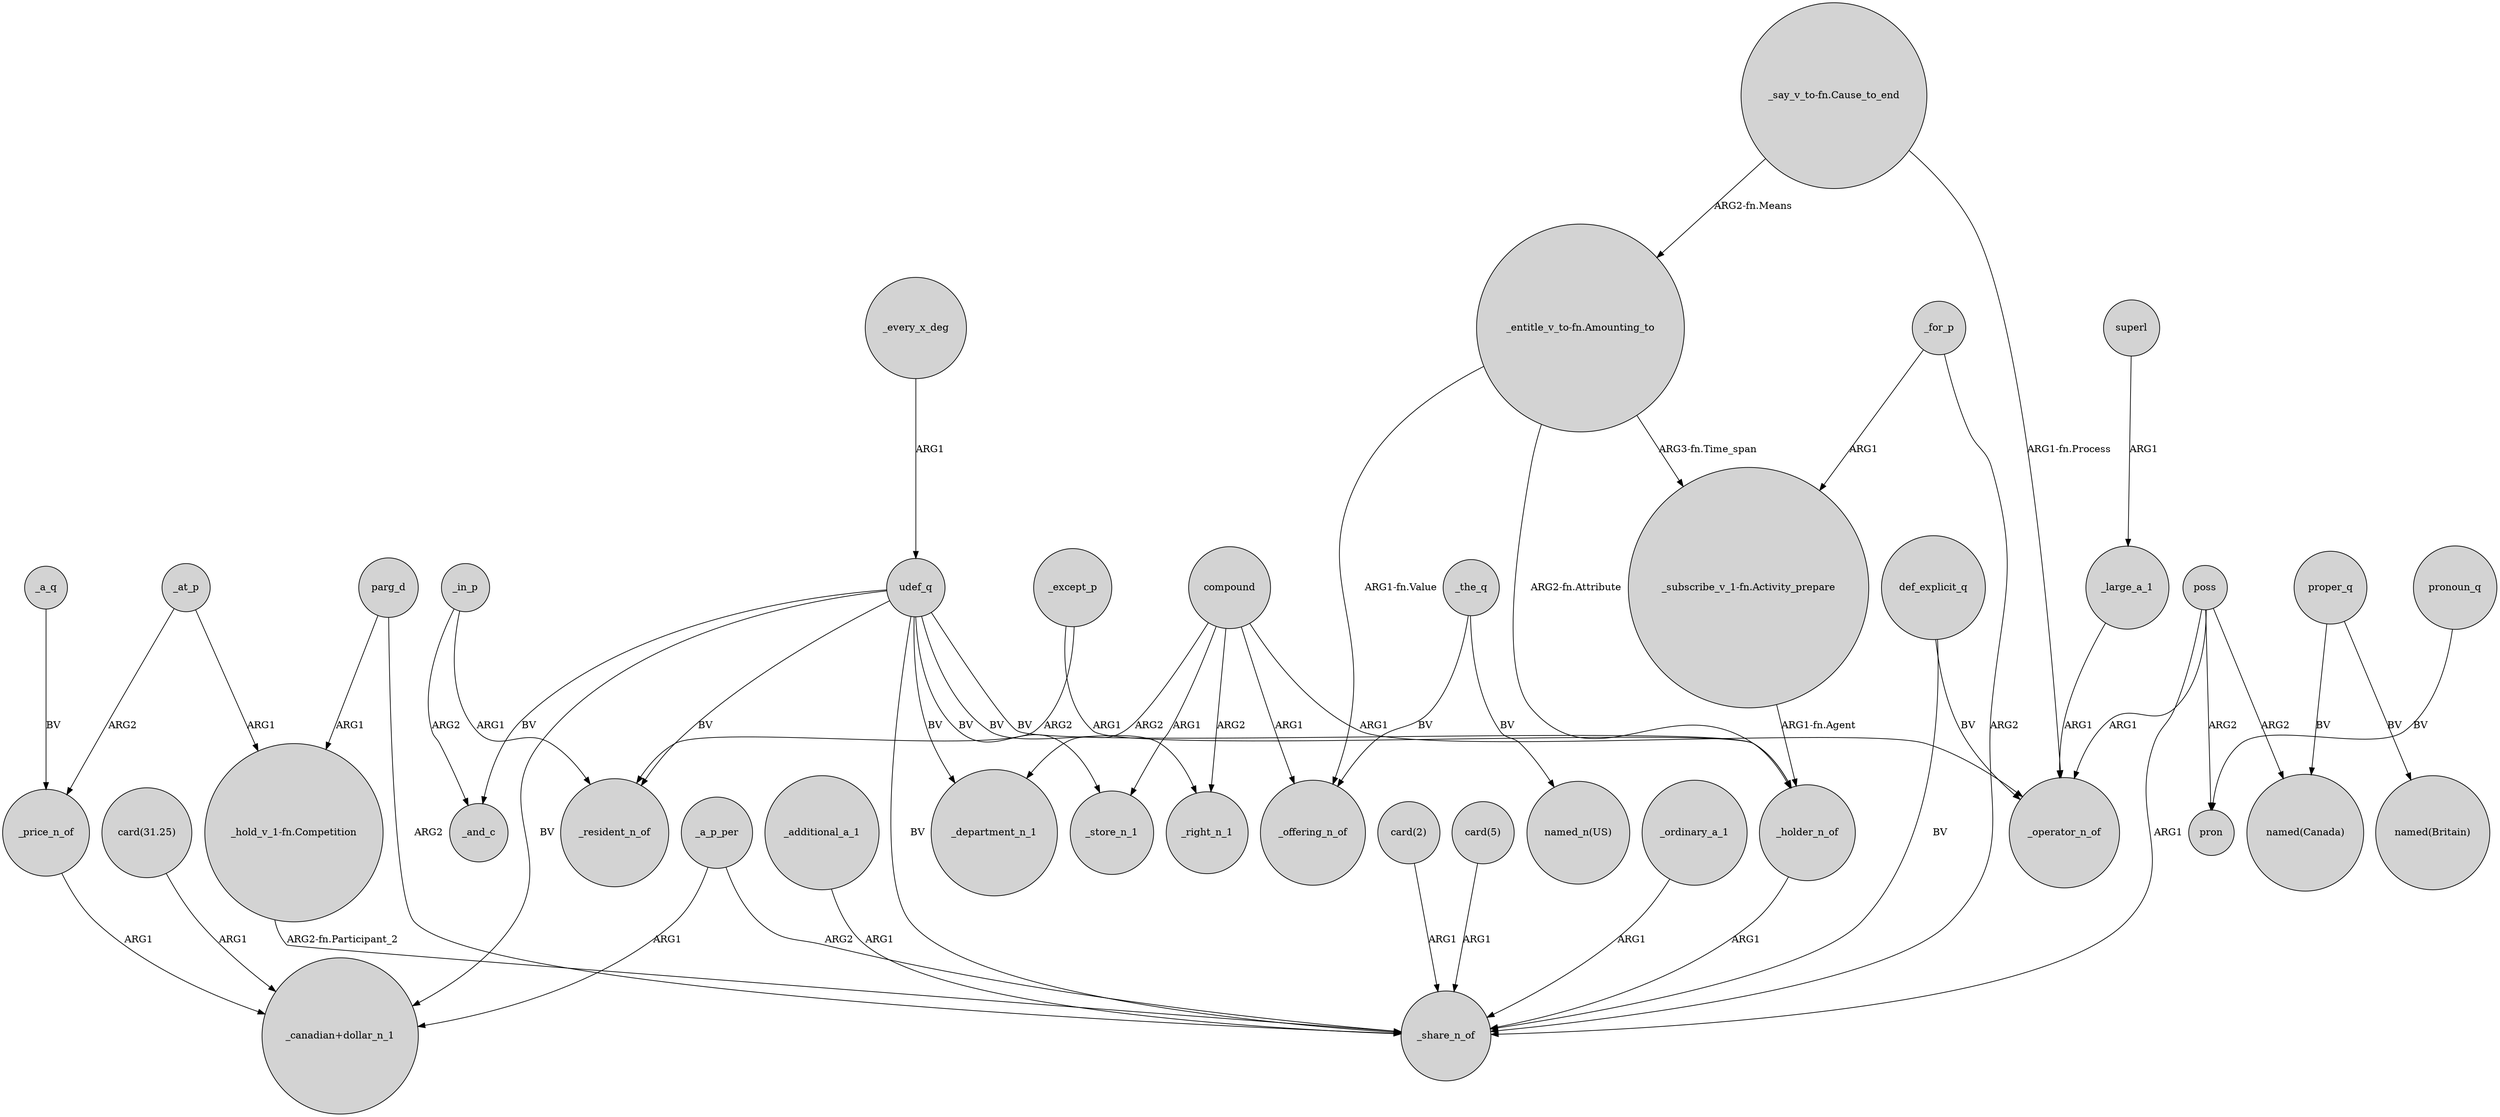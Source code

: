 digraph {
	node [shape=circle style=filled]
	udef_q -> _resident_n_of [label=BV]
	"_hold_v_1-fn.Competition" -> _share_n_of [label="ARG2-fn.Participant_2"]
	parg_d -> "_hold_v_1-fn.Competition" [label=ARG1]
	"card(31.25)" -> "_canadian+dollar_n_1" [label=ARG1]
	_in_p -> _and_c [label=ARG2]
	_for_p -> _share_n_of [label=ARG2]
	_the_q -> "named_n(US)" [label=BV]
	_except_p -> _holder_n_of [label=ARG1]
	_at_p -> "_hold_v_1-fn.Competition" [label=ARG1]
	compound -> _offering_n_of [label=ARG1]
	def_explicit_q -> _share_n_of [label=BV]
	_large_a_1 -> _operator_n_of [label=ARG1]
	udef_q -> _right_n_1 [label=BV]
	udef_q -> _and_c [label=BV]
	udef_q -> _department_n_1 [label=BV]
	"_say_v_to-fn.Cause_to_end" -> "_entitle_v_to-fn.Amounting_to" [label="ARG2-fn.Means"]
	"_entitle_v_to-fn.Amounting_to" -> _holder_n_of [label="ARG2-fn.Attribute"]
	compound -> _right_n_1 [label=ARG2]
	"_subscribe_v_1-fn.Activity_prepare" -> _holder_n_of [label="ARG1-fn.Agent"]
	_in_p -> _resident_n_of [label=ARG1]
	udef_q -> "_canadian+dollar_n_1" [label=BV]
	"_say_v_to-fn.Cause_to_end" -> _operator_n_of [label="ARG1-fn.Process"]
	pronoun_q -> pron [label=BV]
	"_entitle_v_to-fn.Amounting_to" -> "_subscribe_v_1-fn.Activity_prepare" [label="ARG3-fn.Time_span"]
	poss -> pron [label=ARG2]
	udef_q -> _store_n_1 [label=BV]
	_a_p_per -> _share_n_of [label=ARG2]
	udef_q -> _holder_n_of [label=BV]
	proper_q -> "named(Britain)" [label=BV]
	poss -> _share_n_of [label=ARG1]
	udef_q -> _share_n_of [label=BV]
	_except_p -> _resident_n_of [label=ARG2]
	_at_p -> _price_n_of [label=ARG2]
	_the_q -> _offering_n_of [label=BV]
	_additional_a_1 -> _share_n_of [label=ARG1]
	compound -> _store_n_1 [label=ARG1]
	poss -> _operator_n_of [label=ARG1]
	"card(2)" -> _share_n_of [label=ARG1]
	_a_p_per -> "_canadian+dollar_n_1" [label=ARG1]
	"card(5)" -> _share_n_of [label=ARG1]
	_for_p -> "_subscribe_v_1-fn.Activity_prepare" [label=ARG1]
	compound -> _department_n_1 [label=ARG2]
	proper_q -> "named(Canada)" [label=BV]
	compound -> _operator_n_of [label=ARG1]
	parg_d -> _share_n_of [label=ARG2]
	def_explicit_q -> _operator_n_of [label=BV]
	_holder_n_of -> _share_n_of [label=ARG1]
	_every_x_deg -> udef_q [label=ARG1]
	poss -> "named(Canada)" [label=ARG2]
	_price_n_of -> "_canadian+dollar_n_1" [label=ARG1]
	superl -> _large_a_1 [label=ARG1]
	_ordinary_a_1 -> _share_n_of [label=ARG1]
	_a_q -> _price_n_of [label=BV]
	"_entitle_v_to-fn.Amounting_to" -> _offering_n_of [label="ARG1-fn.Value"]
}
